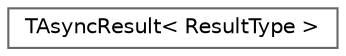 digraph "Graphical Class Hierarchy"
{
 // INTERACTIVE_SVG=YES
 // LATEX_PDF_SIZE
  bgcolor="transparent";
  edge [fontname=Helvetica,fontsize=10,labelfontname=Helvetica,labelfontsize=10];
  node [fontname=Helvetica,fontsize=10,shape=box,height=0.2,width=0.4];
  rankdir="LR";
  Node0 [id="Node000000",label="TAsyncResult\< ResultType \>",height=0.2,width=0.4,color="grey40", fillcolor="white", style="filled",URL="$d6/d1a/classTAsyncResult.html",tooltip="Template for asynchronous return values."];
}
